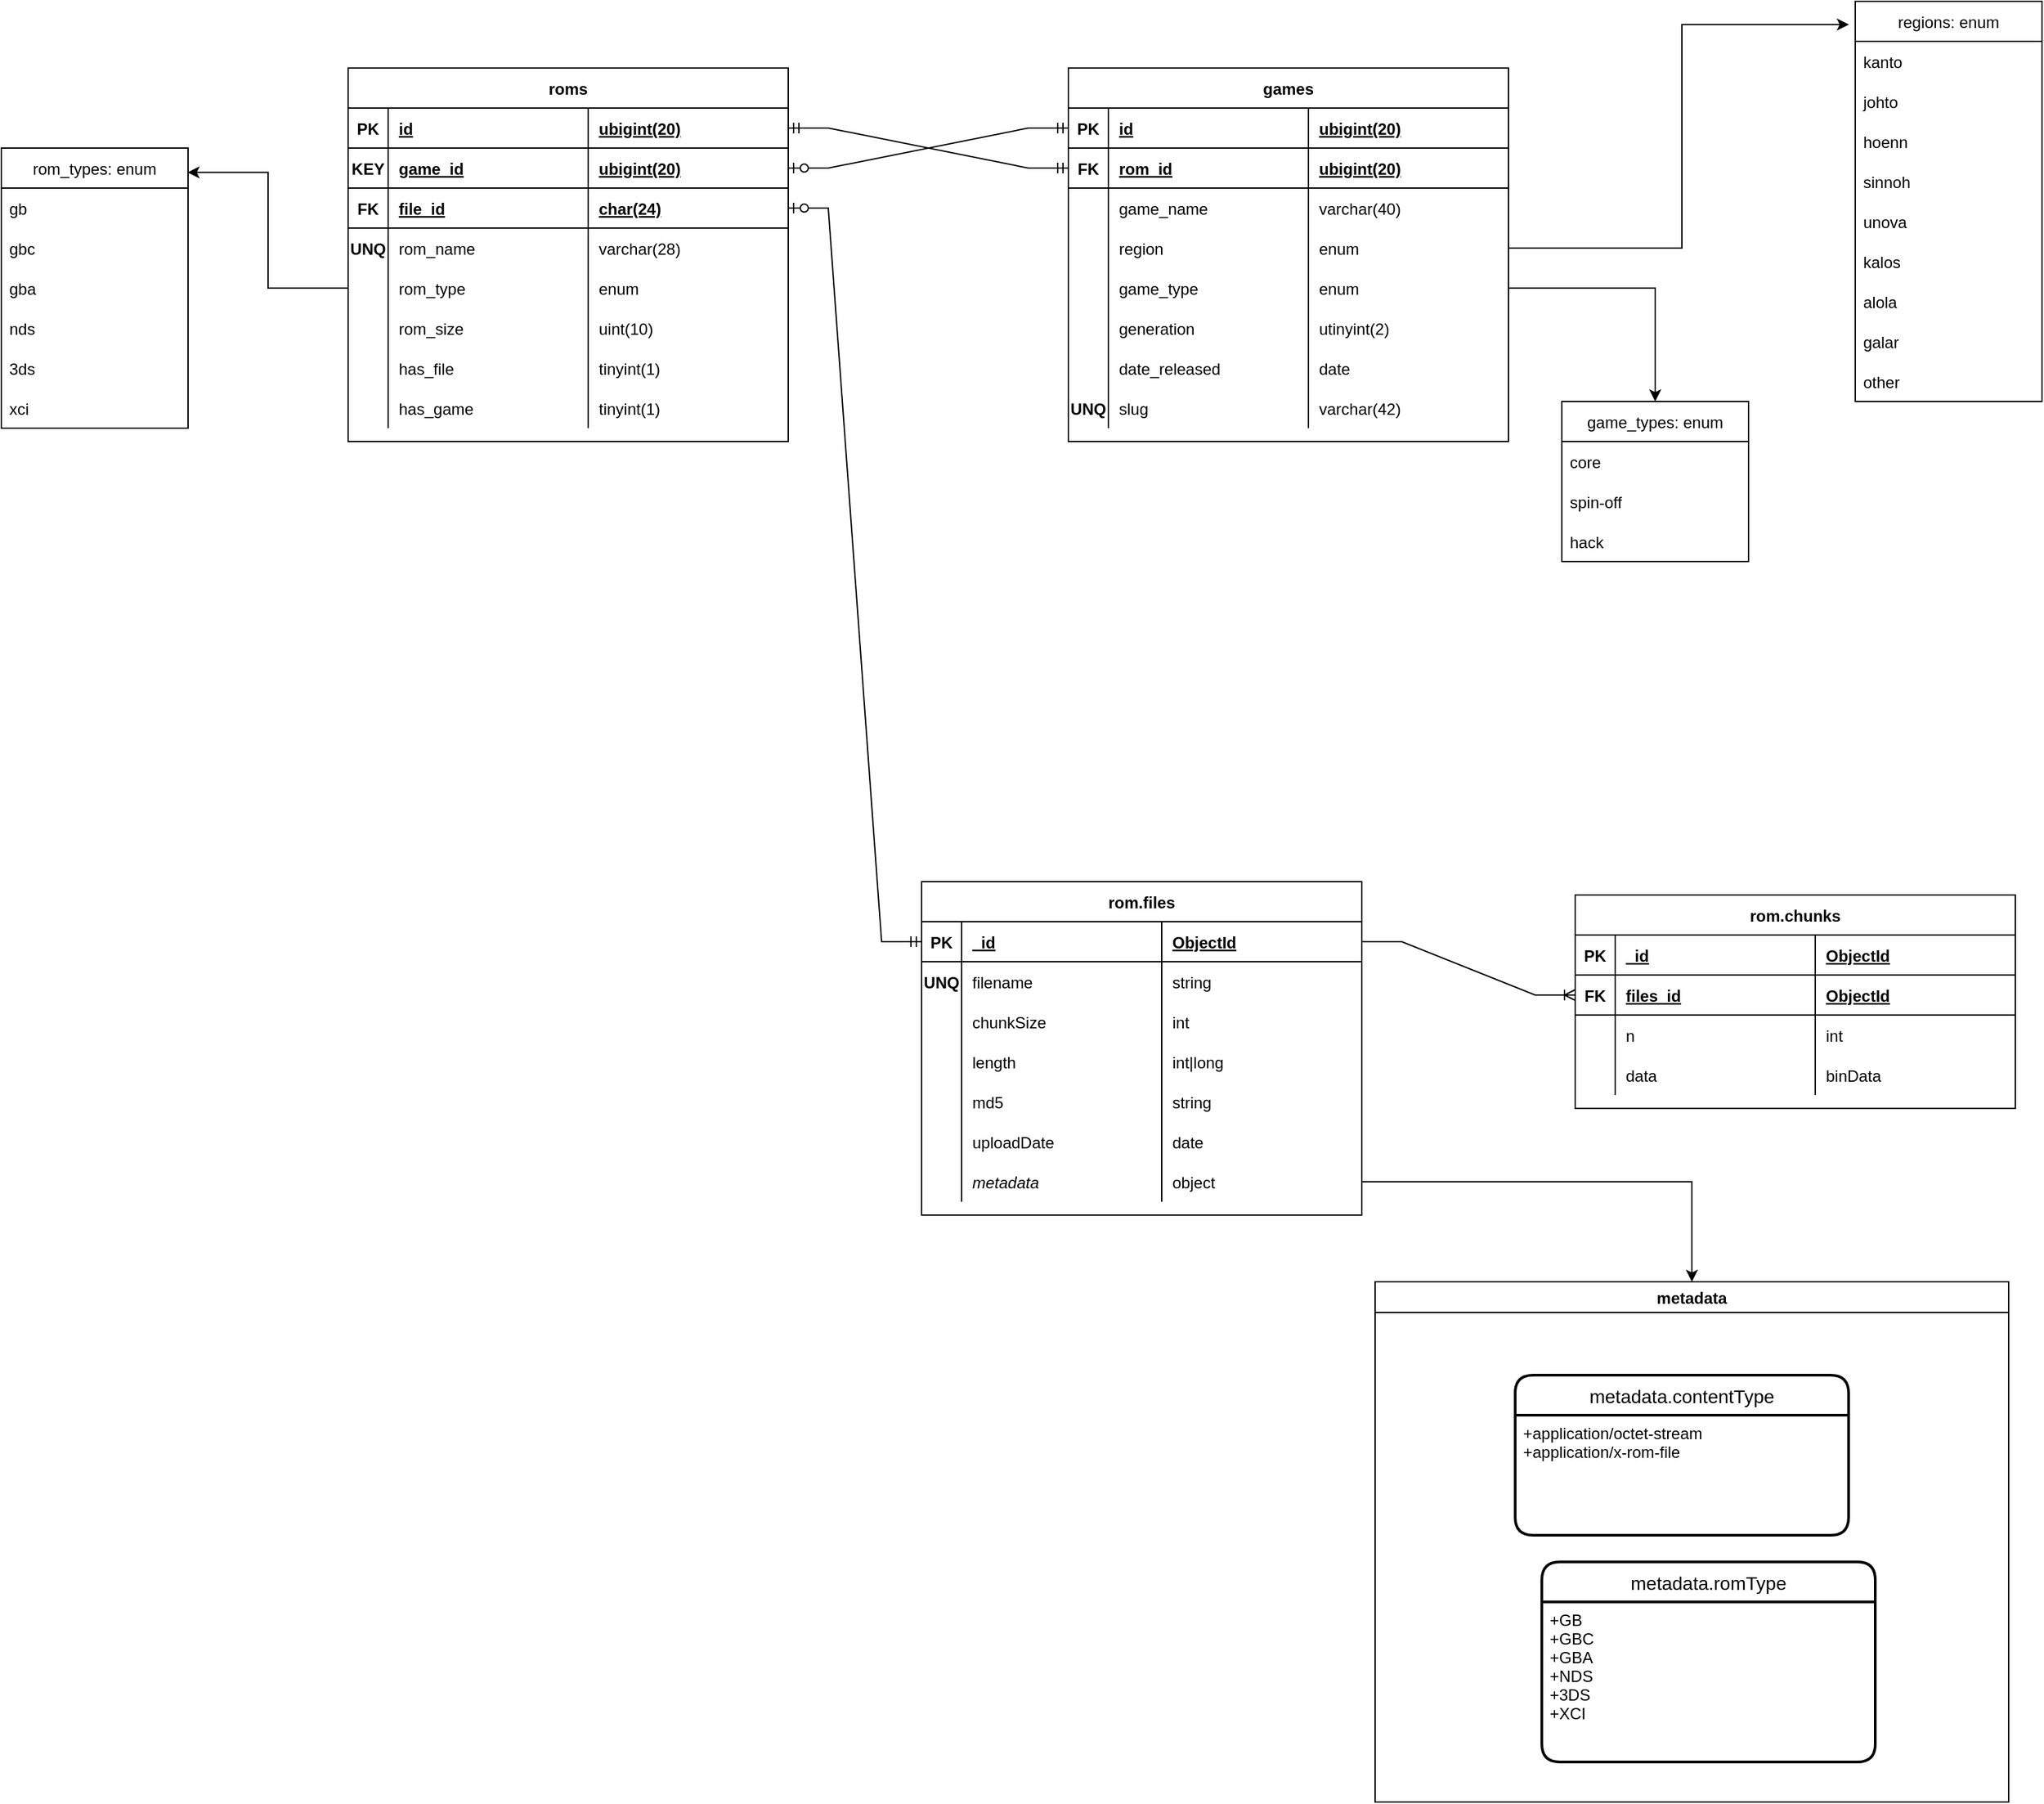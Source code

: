 <mxfile version="20.3.0" type="device"><diagram id="MYwmMJeCNPqXkkIdZng1" name="Page-1"><mxGraphModel dx="1824" dy="1093" grid="1" gridSize="10" guides="1" tooltips="1" connect="1" arrows="1" fold="1" page="1" pageScale="1" pageWidth="1600" pageHeight="1700" math="0" shadow="0"><root><mxCell id="0"/><mxCell id="1" parent="0"/><mxCell id="r_u0WaUvDD_FmHZIOmKD-1" value="roms" style="shape=table;startSize=30;container=1;collapsible=1;childLayout=tableLayout;fixedRows=1;rowLines=0;fontStyle=1;align=center;resizeLast=1;" vertex="1" parent="1"><mxGeometry x="290" y="110" width="330" height="280" as="geometry"/></mxCell><mxCell id="r_u0WaUvDD_FmHZIOmKD-2" value="" style="shape=tableRow;horizontal=0;startSize=0;swimlaneHead=0;swimlaneBody=0;fillColor=none;collapsible=0;dropTarget=0;points=[[0,0.5],[1,0.5]];portConstraint=eastwest;top=0;left=0;right=0;bottom=1;" vertex="1" parent="r_u0WaUvDD_FmHZIOmKD-1"><mxGeometry y="30" width="330" height="30" as="geometry"/></mxCell><mxCell id="r_u0WaUvDD_FmHZIOmKD-3" value="PK" style="shape=partialRectangle;connectable=0;fillColor=none;top=0;left=0;bottom=0;right=0;fontStyle=1;overflow=hidden;" vertex="1" parent="r_u0WaUvDD_FmHZIOmKD-2"><mxGeometry width="30" height="30" as="geometry"><mxRectangle width="30" height="30" as="alternateBounds"/></mxGeometry></mxCell><mxCell id="r_u0WaUvDD_FmHZIOmKD-4" value="id" style="shape=partialRectangle;connectable=0;fillColor=none;top=0;left=0;bottom=0;right=0;align=left;spacingLeft=6;fontStyle=5;overflow=hidden;" vertex="1" parent="r_u0WaUvDD_FmHZIOmKD-2"><mxGeometry x="30" width="150" height="30" as="geometry"><mxRectangle width="150" height="30" as="alternateBounds"/></mxGeometry></mxCell><mxCell id="r_u0WaUvDD_FmHZIOmKD-14" value="ubigint(20)" style="shape=partialRectangle;connectable=0;fillColor=none;top=0;left=0;bottom=0;right=0;align=left;spacingLeft=6;fontStyle=5;overflow=hidden;" vertex="1" parent="r_u0WaUvDD_FmHZIOmKD-2"><mxGeometry x="180" width="150" height="30" as="geometry"><mxRectangle width="150" height="30" as="alternateBounds"/></mxGeometry></mxCell><mxCell id="r_u0WaUvDD_FmHZIOmKD-18" style="shape=tableRow;horizontal=0;startSize=0;swimlaneHead=0;swimlaneBody=0;fillColor=none;collapsible=0;dropTarget=0;points=[[0,0.5],[1,0.5]];portConstraint=eastwest;top=0;left=0;right=0;bottom=1;" vertex="1" parent="r_u0WaUvDD_FmHZIOmKD-1"><mxGeometry y="60" width="330" height="30" as="geometry"/></mxCell><mxCell id="r_u0WaUvDD_FmHZIOmKD-19" value="KEY" style="shape=partialRectangle;connectable=0;fillColor=none;top=0;left=0;bottom=0;right=0;fontStyle=1;overflow=hidden;" vertex="1" parent="r_u0WaUvDD_FmHZIOmKD-18"><mxGeometry width="30" height="30" as="geometry"><mxRectangle width="30" height="30" as="alternateBounds"/></mxGeometry></mxCell><mxCell id="r_u0WaUvDD_FmHZIOmKD-20" value="game_id" style="shape=partialRectangle;connectable=0;fillColor=none;top=0;left=0;bottom=0;right=0;align=left;spacingLeft=6;fontStyle=5;overflow=hidden;" vertex="1" parent="r_u0WaUvDD_FmHZIOmKD-18"><mxGeometry x="30" width="150" height="30" as="geometry"><mxRectangle width="150" height="30" as="alternateBounds"/></mxGeometry></mxCell><mxCell id="r_u0WaUvDD_FmHZIOmKD-21" value="ubigint(20)" style="shape=partialRectangle;connectable=0;fillColor=none;top=0;left=0;bottom=0;right=0;align=left;spacingLeft=6;fontStyle=5;overflow=hidden;" vertex="1" parent="r_u0WaUvDD_FmHZIOmKD-18"><mxGeometry x="180" width="150" height="30" as="geometry"><mxRectangle width="150" height="30" as="alternateBounds"/></mxGeometry></mxCell><mxCell id="r_u0WaUvDD_FmHZIOmKD-22" style="shape=tableRow;horizontal=0;startSize=0;swimlaneHead=0;swimlaneBody=0;fillColor=none;collapsible=0;dropTarget=0;points=[[0,0.5],[1,0.5]];portConstraint=eastwest;top=0;left=0;right=0;bottom=1;" vertex="1" parent="r_u0WaUvDD_FmHZIOmKD-1"><mxGeometry y="90" width="330" height="30" as="geometry"/></mxCell><mxCell id="r_u0WaUvDD_FmHZIOmKD-23" value="FK" style="shape=partialRectangle;connectable=0;fillColor=none;top=0;left=0;bottom=0;right=0;fontStyle=1;overflow=hidden;" vertex="1" parent="r_u0WaUvDD_FmHZIOmKD-22"><mxGeometry width="30" height="30" as="geometry"><mxRectangle width="30" height="30" as="alternateBounds"/></mxGeometry></mxCell><mxCell id="r_u0WaUvDD_FmHZIOmKD-24" value="file_id" style="shape=partialRectangle;connectable=0;fillColor=none;top=0;left=0;bottom=0;right=0;align=left;spacingLeft=6;fontStyle=5;overflow=hidden;" vertex="1" parent="r_u0WaUvDD_FmHZIOmKD-22"><mxGeometry x="30" width="150" height="30" as="geometry"><mxRectangle width="150" height="30" as="alternateBounds"/></mxGeometry></mxCell><mxCell id="r_u0WaUvDD_FmHZIOmKD-25" value="char(24)" style="shape=partialRectangle;connectable=0;fillColor=none;top=0;left=0;bottom=0;right=0;align=left;spacingLeft=6;fontStyle=5;overflow=hidden;" vertex="1" parent="r_u0WaUvDD_FmHZIOmKD-22"><mxGeometry x="180" width="150" height="30" as="geometry"><mxRectangle width="150" height="30" as="alternateBounds"/></mxGeometry></mxCell><mxCell id="r_u0WaUvDD_FmHZIOmKD-5" value="" style="shape=tableRow;horizontal=0;startSize=0;swimlaneHead=0;swimlaneBody=0;fillColor=none;collapsible=0;dropTarget=0;points=[[0,0.5],[1,0.5]];portConstraint=eastwest;top=0;left=0;right=0;bottom=0;" vertex="1" parent="r_u0WaUvDD_FmHZIOmKD-1"><mxGeometry y="120" width="330" height="30" as="geometry"/></mxCell><mxCell id="r_u0WaUvDD_FmHZIOmKD-6" value="UNQ" style="shape=partialRectangle;connectable=0;fillColor=none;top=0;left=0;bottom=0;right=0;editable=1;overflow=hidden;fontStyle=1" vertex="1" parent="r_u0WaUvDD_FmHZIOmKD-5"><mxGeometry width="30" height="30" as="geometry"><mxRectangle width="30" height="30" as="alternateBounds"/></mxGeometry></mxCell><mxCell id="r_u0WaUvDD_FmHZIOmKD-7" value="rom_name" style="shape=partialRectangle;connectable=0;fillColor=none;top=0;left=0;bottom=0;right=0;align=left;spacingLeft=6;overflow=hidden;" vertex="1" parent="r_u0WaUvDD_FmHZIOmKD-5"><mxGeometry x="30" width="150" height="30" as="geometry"><mxRectangle width="150" height="30" as="alternateBounds"/></mxGeometry></mxCell><mxCell id="r_u0WaUvDD_FmHZIOmKD-15" value="varchar(28)" style="shape=partialRectangle;connectable=0;fillColor=none;top=0;left=0;bottom=0;right=0;align=left;spacingLeft=6;overflow=hidden;" vertex="1" parent="r_u0WaUvDD_FmHZIOmKD-5"><mxGeometry x="180" width="150" height="30" as="geometry"><mxRectangle width="150" height="30" as="alternateBounds"/></mxGeometry></mxCell><mxCell id="r_u0WaUvDD_FmHZIOmKD-8" value="" style="shape=tableRow;horizontal=0;startSize=0;swimlaneHead=0;swimlaneBody=0;fillColor=none;collapsible=0;dropTarget=0;points=[[0,0.5],[1,0.5]];portConstraint=eastwest;top=0;left=0;right=0;bottom=0;" vertex="1" parent="r_u0WaUvDD_FmHZIOmKD-1"><mxGeometry y="150" width="330" height="30" as="geometry"/></mxCell><mxCell id="r_u0WaUvDD_FmHZIOmKD-9" value="" style="shape=partialRectangle;connectable=0;fillColor=none;top=0;left=0;bottom=0;right=0;editable=1;overflow=hidden;" vertex="1" parent="r_u0WaUvDD_FmHZIOmKD-8"><mxGeometry width="30" height="30" as="geometry"><mxRectangle width="30" height="30" as="alternateBounds"/></mxGeometry></mxCell><mxCell id="r_u0WaUvDD_FmHZIOmKD-10" value="rom_type" style="shape=partialRectangle;connectable=0;fillColor=none;top=0;left=0;bottom=0;right=0;align=left;spacingLeft=6;overflow=hidden;" vertex="1" parent="r_u0WaUvDD_FmHZIOmKD-8"><mxGeometry x="30" width="150" height="30" as="geometry"><mxRectangle width="150" height="30" as="alternateBounds"/></mxGeometry></mxCell><mxCell id="r_u0WaUvDD_FmHZIOmKD-16" value="enum" style="shape=partialRectangle;connectable=0;fillColor=none;top=0;left=0;bottom=0;right=0;align=left;spacingLeft=6;overflow=hidden;" vertex="1" parent="r_u0WaUvDD_FmHZIOmKD-8"><mxGeometry x="180" width="150" height="30" as="geometry"><mxRectangle width="150" height="30" as="alternateBounds"/></mxGeometry></mxCell><mxCell id="r_u0WaUvDD_FmHZIOmKD-115" style="shape=tableRow;horizontal=0;startSize=0;swimlaneHead=0;swimlaneBody=0;fillColor=none;collapsible=0;dropTarget=0;points=[[0,0.5],[1,0.5]];portConstraint=eastwest;top=0;left=0;right=0;bottom=0;" vertex="1" parent="r_u0WaUvDD_FmHZIOmKD-1"><mxGeometry y="180" width="330" height="30" as="geometry"/></mxCell><mxCell id="r_u0WaUvDD_FmHZIOmKD-116" style="shape=partialRectangle;connectable=0;fillColor=none;top=0;left=0;bottom=0;right=0;editable=1;overflow=hidden;" vertex="1" parent="r_u0WaUvDD_FmHZIOmKD-115"><mxGeometry width="30" height="30" as="geometry"><mxRectangle width="30" height="30" as="alternateBounds"/></mxGeometry></mxCell><mxCell id="r_u0WaUvDD_FmHZIOmKD-117" value="rom_size" style="shape=partialRectangle;connectable=0;fillColor=none;top=0;left=0;bottom=0;right=0;align=left;spacingLeft=6;overflow=hidden;" vertex="1" parent="r_u0WaUvDD_FmHZIOmKD-115"><mxGeometry x="30" width="150" height="30" as="geometry"><mxRectangle width="150" height="30" as="alternateBounds"/></mxGeometry></mxCell><mxCell id="r_u0WaUvDD_FmHZIOmKD-118" value="uint(10)" style="shape=partialRectangle;connectable=0;fillColor=none;top=0;left=0;bottom=0;right=0;align=left;spacingLeft=6;overflow=hidden;" vertex="1" parent="r_u0WaUvDD_FmHZIOmKD-115"><mxGeometry x="180" width="150" height="30" as="geometry"><mxRectangle width="150" height="30" as="alternateBounds"/></mxGeometry></mxCell><mxCell id="r_u0WaUvDD_FmHZIOmKD-11" value="" style="shape=tableRow;horizontal=0;startSize=0;swimlaneHead=0;swimlaneBody=0;fillColor=none;collapsible=0;dropTarget=0;points=[[0,0.5],[1,0.5]];portConstraint=eastwest;top=0;left=0;right=0;bottom=0;" vertex="1" parent="r_u0WaUvDD_FmHZIOmKD-1"><mxGeometry y="210" width="330" height="30" as="geometry"/></mxCell><mxCell id="r_u0WaUvDD_FmHZIOmKD-12" value="" style="shape=partialRectangle;connectable=0;fillColor=none;top=0;left=0;bottom=0;right=0;editable=1;overflow=hidden;" vertex="1" parent="r_u0WaUvDD_FmHZIOmKD-11"><mxGeometry width="30" height="30" as="geometry"><mxRectangle width="30" height="30" as="alternateBounds"/></mxGeometry></mxCell><mxCell id="r_u0WaUvDD_FmHZIOmKD-13" value="has_file" style="shape=partialRectangle;connectable=0;fillColor=none;top=0;left=0;bottom=0;right=0;align=left;spacingLeft=6;overflow=hidden;" vertex="1" parent="r_u0WaUvDD_FmHZIOmKD-11"><mxGeometry x="30" width="150" height="30" as="geometry"><mxRectangle width="150" height="30" as="alternateBounds"/></mxGeometry></mxCell><mxCell id="r_u0WaUvDD_FmHZIOmKD-17" value="tinyint(1)" style="shape=partialRectangle;connectable=0;fillColor=none;top=0;left=0;bottom=0;right=0;align=left;spacingLeft=6;overflow=hidden;" vertex="1" parent="r_u0WaUvDD_FmHZIOmKD-11"><mxGeometry x="180" width="150" height="30" as="geometry"><mxRectangle width="150" height="30" as="alternateBounds"/></mxGeometry></mxCell><mxCell id="r_u0WaUvDD_FmHZIOmKD-151" style="shape=tableRow;horizontal=0;startSize=0;swimlaneHead=0;swimlaneBody=0;fillColor=none;collapsible=0;dropTarget=0;points=[[0,0.5],[1,0.5]];portConstraint=eastwest;top=0;left=0;right=0;bottom=0;" vertex="1" parent="r_u0WaUvDD_FmHZIOmKD-1"><mxGeometry y="240" width="330" height="30" as="geometry"/></mxCell><mxCell id="r_u0WaUvDD_FmHZIOmKD-152" style="shape=partialRectangle;connectable=0;fillColor=none;top=0;left=0;bottom=0;right=0;editable=1;overflow=hidden;" vertex="1" parent="r_u0WaUvDD_FmHZIOmKD-151"><mxGeometry width="30" height="30" as="geometry"><mxRectangle width="30" height="30" as="alternateBounds"/></mxGeometry></mxCell><mxCell id="r_u0WaUvDD_FmHZIOmKD-153" value="has_game" style="shape=partialRectangle;connectable=0;fillColor=none;top=0;left=0;bottom=0;right=0;align=left;spacingLeft=6;overflow=hidden;" vertex="1" parent="r_u0WaUvDD_FmHZIOmKD-151"><mxGeometry x="30" width="150" height="30" as="geometry"><mxRectangle width="150" height="30" as="alternateBounds"/></mxGeometry></mxCell><mxCell id="r_u0WaUvDD_FmHZIOmKD-154" value="tinyint(1)" style="shape=partialRectangle;connectable=0;fillColor=none;top=0;left=0;bottom=0;right=0;align=left;spacingLeft=6;overflow=hidden;" vertex="1" parent="r_u0WaUvDD_FmHZIOmKD-151"><mxGeometry x="180" width="150" height="30" as="geometry"><mxRectangle width="150" height="30" as="alternateBounds"/></mxGeometry></mxCell><mxCell id="r_u0WaUvDD_FmHZIOmKD-26" value="games" style="shape=table;startSize=30;container=1;collapsible=1;childLayout=tableLayout;fixedRows=1;rowLines=0;fontStyle=1;align=center;resizeLast=1;" vertex="1" parent="1"><mxGeometry x="830" y="110" width="330" height="280" as="geometry"/></mxCell><mxCell id="r_u0WaUvDD_FmHZIOmKD-27" value="" style="shape=tableRow;horizontal=0;startSize=0;swimlaneHead=0;swimlaneBody=0;fillColor=none;collapsible=0;dropTarget=0;points=[[0,0.5],[1,0.5]];portConstraint=eastwest;top=0;left=0;right=0;bottom=1;" vertex="1" parent="r_u0WaUvDD_FmHZIOmKD-26"><mxGeometry y="30" width="330" height="30" as="geometry"/></mxCell><mxCell id="r_u0WaUvDD_FmHZIOmKD-28" value="PK" style="shape=partialRectangle;connectable=0;fillColor=none;top=0;left=0;bottom=0;right=0;fontStyle=1;overflow=hidden;" vertex="1" parent="r_u0WaUvDD_FmHZIOmKD-27"><mxGeometry width="30" height="30" as="geometry"><mxRectangle width="30" height="30" as="alternateBounds"/></mxGeometry></mxCell><mxCell id="r_u0WaUvDD_FmHZIOmKD-29" value="id" style="shape=partialRectangle;connectable=0;fillColor=none;top=0;left=0;bottom=0;right=0;align=left;spacingLeft=6;fontStyle=5;overflow=hidden;" vertex="1" parent="r_u0WaUvDD_FmHZIOmKD-27"><mxGeometry x="30" width="150" height="30" as="geometry"><mxRectangle width="150" height="30" as="alternateBounds"/></mxGeometry></mxCell><mxCell id="r_u0WaUvDD_FmHZIOmKD-39" value="ubigint(20)" style="shape=partialRectangle;connectable=0;fillColor=none;top=0;left=0;bottom=0;right=0;align=left;spacingLeft=6;fontStyle=5;overflow=hidden;" vertex="1" parent="r_u0WaUvDD_FmHZIOmKD-27"><mxGeometry x="180" width="150" height="30" as="geometry"><mxRectangle width="150" height="30" as="alternateBounds"/></mxGeometry></mxCell><mxCell id="r_u0WaUvDD_FmHZIOmKD-43" style="shape=tableRow;horizontal=0;startSize=0;swimlaneHead=0;swimlaneBody=0;fillColor=none;collapsible=0;dropTarget=0;points=[[0,0.5],[1,0.5]];portConstraint=eastwest;top=0;left=0;right=0;bottom=1;" vertex="1" parent="r_u0WaUvDD_FmHZIOmKD-26"><mxGeometry y="60" width="330" height="30" as="geometry"/></mxCell><mxCell id="r_u0WaUvDD_FmHZIOmKD-44" value="FK" style="shape=partialRectangle;connectable=0;fillColor=none;top=0;left=0;bottom=0;right=0;fontStyle=1;overflow=hidden;" vertex="1" parent="r_u0WaUvDD_FmHZIOmKD-43"><mxGeometry width="30" height="30" as="geometry"><mxRectangle width="30" height="30" as="alternateBounds"/></mxGeometry></mxCell><mxCell id="r_u0WaUvDD_FmHZIOmKD-45" value="rom_id" style="shape=partialRectangle;connectable=0;fillColor=none;top=0;left=0;bottom=0;right=0;align=left;spacingLeft=6;fontStyle=5;overflow=hidden;" vertex="1" parent="r_u0WaUvDD_FmHZIOmKD-43"><mxGeometry x="30" width="150" height="30" as="geometry"><mxRectangle width="150" height="30" as="alternateBounds"/></mxGeometry></mxCell><mxCell id="r_u0WaUvDD_FmHZIOmKD-46" value="ubigint(20)" style="shape=partialRectangle;connectable=0;fillColor=none;top=0;left=0;bottom=0;right=0;align=left;spacingLeft=6;fontStyle=5;overflow=hidden;" vertex="1" parent="r_u0WaUvDD_FmHZIOmKD-43"><mxGeometry x="180" width="150" height="30" as="geometry"><mxRectangle width="150" height="30" as="alternateBounds"/></mxGeometry></mxCell><mxCell id="r_u0WaUvDD_FmHZIOmKD-30" value="" style="shape=tableRow;horizontal=0;startSize=0;swimlaneHead=0;swimlaneBody=0;fillColor=none;collapsible=0;dropTarget=0;points=[[0,0.5],[1,0.5]];portConstraint=eastwest;top=0;left=0;right=0;bottom=0;" vertex="1" parent="r_u0WaUvDD_FmHZIOmKD-26"><mxGeometry y="90" width="330" height="30" as="geometry"/></mxCell><mxCell id="r_u0WaUvDD_FmHZIOmKD-31" value="" style="shape=partialRectangle;connectable=0;fillColor=none;top=0;left=0;bottom=0;right=0;editable=1;overflow=hidden;" vertex="1" parent="r_u0WaUvDD_FmHZIOmKD-30"><mxGeometry width="30" height="30" as="geometry"><mxRectangle width="30" height="30" as="alternateBounds"/></mxGeometry></mxCell><mxCell id="r_u0WaUvDD_FmHZIOmKD-32" value="game_name" style="shape=partialRectangle;connectable=0;fillColor=none;top=0;left=0;bottom=0;right=0;align=left;spacingLeft=6;overflow=hidden;" vertex="1" parent="r_u0WaUvDD_FmHZIOmKD-30"><mxGeometry x="30" width="150" height="30" as="geometry"><mxRectangle width="150" height="30" as="alternateBounds"/></mxGeometry></mxCell><mxCell id="r_u0WaUvDD_FmHZIOmKD-40" value="varchar(40)" style="shape=partialRectangle;connectable=0;fillColor=none;top=0;left=0;bottom=0;right=0;align=left;spacingLeft=6;overflow=hidden;" vertex="1" parent="r_u0WaUvDD_FmHZIOmKD-30"><mxGeometry x="180" width="150" height="30" as="geometry"><mxRectangle width="150" height="30" as="alternateBounds"/></mxGeometry></mxCell><mxCell id="r_u0WaUvDD_FmHZIOmKD-33" value="" style="shape=tableRow;horizontal=0;startSize=0;swimlaneHead=0;swimlaneBody=0;fillColor=none;collapsible=0;dropTarget=0;points=[[0,0.5],[1,0.5]];portConstraint=eastwest;top=0;left=0;right=0;bottom=0;" vertex="1" parent="r_u0WaUvDD_FmHZIOmKD-26"><mxGeometry y="120" width="330" height="30" as="geometry"/></mxCell><mxCell id="r_u0WaUvDD_FmHZIOmKD-34" value="" style="shape=partialRectangle;connectable=0;fillColor=none;top=0;left=0;bottom=0;right=0;editable=1;overflow=hidden;" vertex="1" parent="r_u0WaUvDD_FmHZIOmKD-33"><mxGeometry width="30" height="30" as="geometry"><mxRectangle width="30" height="30" as="alternateBounds"/></mxGeometry></mxCell><mxCell id="r_u0WaUvDD_FmHZIOmKD-35" value="region" style="shape=partialRectangle;connectable=0;fillColor=none;top=0;left=0;bottom=0;right=0;align=left;spacingLeft=6;overflow=hidden;" vertex="1" parent="r_u0WaUvDD_FmHZIOmKD-33"><mxGeometry x="30" width="150" height="30" as="geometry"><mxRectangle width="150" height="30" as="alternateBounds"/></mxGeometry></mxCell><mxCell id="r_u0WaUvDD_FmHZIOmKD-41" value="enum" style="shape=partialRectangle;connectable=0;fillColor=none;top=0;left=0;bottom=0;right=0;align=left;spacingLeft=6;overflow=hidden;" vertex="1" parent="r_u0WaUvDD_FmHZIOmKD-33"><mxGeometry x="180" width="150" height="30" as="geometry"><mxRectangle width="150" height="30" as="alternateBounds"/></mxGeometry></mxCell><mxCell id="r_u0WaUvDD_FmHZIOmKD-36" value="" style="shape=tableRow;horizontal=0;startSize=0;swimlaneHead=0;swimlaneBody=0;fillColor=none;collapsible=0;dropTarget=0;points=[[0,0.5],[1,0.5]];portConstraint=eastwest;top=0;left=0;right=0;bottom=0;" vertex="1" parent="r_u0WaUvDD_FmHZIOmKD-26"><mxGeometry y="150" width="330" height="30" as="geometry"/></mxCell><mxCell id="r_u0WaUvDD_FmHZIOmKD-37" value="" style="shape=partialRectangle;connectable=0;fillColor=none;top=0;left=0;bottom=0;right=0;editable=1;overflow=hidden;" vertex="1" parent="r_u0WaUvDD_FmHZIOmKD-36"><mxGeometry width="30" height="30" as="geometry"><mxRectangle width="30" height="30" as="alternateBounds"/></mxGeometry></mxCell><mxCell id="r_u0WaUvDD_FmHZIOmKD-38" value="game_type" style="shape=partialRectangle;connectable=0;fillColor=none;top=0;left=0;bottom=0;right=0;align=left;spacingLeft=6;overflow=hidden;" vertex="1" parent="r_u0WaUvDD_FmHZIOmKD-36"><mxGeometry x="30" width="150" height="30" as="geometry"><mxRectangle width="150" height="30" as="alternateBounds"/></mxGeometry></mxCell><mxCell id="r_u0WaUvDD_FmHZIOmKD-42" value="enum" style="shape=partialRectangle;connectable=0;fillColor=none;top=0;left=0;bottom=0;right=0;align=left;spacingLeft=6;overflow=hidden;" vertex="1" parent="r_u0WaUvDD_FmHZIOmKD-36"><mxGeometry x="180" width="150" height="30" as="geometry"><mxRectangle width="150" height="30" as="alternateBounds"/></mxGeometry></mxCell><mxCell id="r_u0WaUvDD_FmHZIOmKD-160" style="shape=tableRow;horizontal=0;startSize=0;swimlaneHead=0;swimlaneBody=0;fillColor=none;collapsible=0;dropTarget=0;points=[[0,0.5],[1,0.5]];portConstraint=eastwest;top=0;left=0;right=0;bottom=0;" vertex="1" parent="r_u0WaUvDD_FmHZIOmKD-26"><mxGeometry y="180" width="330" height="30" as="geometry"/></mxCell><mxCell id="r_u0WaUvDD_FmHZIOmKD-161" style="shape=partialRectangle;connectable=0;fillColor=none;top=0;left=0;bottom=0;right=0;editable=1;overflow=hidden;" vertex="1" parent="r_u0WaUvDD_FmHZIOmKD-160"><mxGeometry width="30" height="30" as="geometry"><mxRectangle width="30" height="30" as="alternateBounds"/></mxGeometry></mxCell><mxCell id="r_u0WaUvDD_FmHZIOmKD-162" value="generation" style="shape=partialRectangle;connectable=0;fillColor=none;top=0;left=0;bottom=0;right=0;align=left;spacingLeft=6;overflow=hidden;" vertex="1" parent="r_u0WaUvDD_FmHZIOmKD-160"><mxGeometry x="30" width="150" height="30" as="geometry"><mxRectangle width="150" height="30" as="alternateBounds"/></mxGeometry></mxCell><mxCell id="r_u0WaUvDD_FmHZIOmKD-163" value="utinyint(2)" style="shape=partialRectangle;connectable=0;fillColor=none;top=0;left=0;bottom=0;right=0;align=left;spacingLeft=6;overflow=hidden;" vertex="1" parent="r_u0WaUvDD_FmHZIOmKD-160"><mxGeometry x="180" width="150" height="30" as="geometry"><mxRectangle width="150" height="30" as="alternateBounds"/></mxGeometry></mxCell><mxCell id="r_u0WaUvDD_FmHZIOmKD-156" style="shape=tableRow;horizontal=0;startSize=0;swimlaneHead=0;swimlaneBody=0;fillColor=none;collapsible=0;dropTarget=0;points=[[0,0.5],[1,0.5]];portConstraint=eastwest;top=0;left=0;right=0;bottom=0;" vertex="1" parent="r_u0WaUvDD_FmHZIOmKD-26"><mxGeometry y="210" width="330" height="30" as="geometry"/></mxCell><mxCell id="r_u0WaUvDD_FmHZIOmKD-157" style="shape=partialRectangle;connectable=0;fillColor=none;top=0;left=0;bottom=0;right=0;editable=1;overflow=hidden;" vertex="1" parent="r_u0WaUvDD_FmHZIOmKD-156"><mxGeometry width="30" height="30" as="geometry"><mxRectangle width="30" height="30" as="alternateBounds"/></mxGeometry></mxCell><mxCell id="r_u0WaUvDD_FmHZIOmKD-158" value="date_released" style="shape=partialRectangle;connectable=0;fillColor=none;top=0;left=0;bottom=0;right=0;align=left;spacingLeft=6;overflow=hidden;" vertex="1" parent="r_u0WaUvDD_FmHZIOmKD-156"><mxGeometry x="30" width="150" height="30" as="geometry"><mxRectangle width="150" height="30" as="alternateBounds"/></mxGeometry></mxCell><mxCell id="r_u0WaUvDD_FmHZIOmKD-159" value="date" style="shape=partialRectangle;connectable=0;fillColor=none;top=0;left=0;bottom=0;right=0;align=left;spacingLeft=6;overflow=hidden;" vertex="1" parent="r_u0WaUvDD_FmHZIOmKD-156"><mxGeometry x="180" width="150" height="30" as="geometry"><mxRectangle width="150" height="30" as="alternateBounds"/></mxGeometry></mxCell><mxCell id="r_u0WaUvDD_FmHZIOmKD-164" style="shape=tableRow;horizontal=0;startSize=0;swimlaneHead=0;swimlaneBody=0;fillColor=none;collapsible=0;dropTarget=0;points=[[0,0.5],[1,0.5]];portConstraint=eastwest;top=0;left=0;right=0;bottom=0;" vertex="1" parent="r_u0WaUvDD_FmHZIOmKD-26"><mxGeometry y="240" width="330" height="30" as="geometry"/></mxCell><mxCell id="r_u0WaUvDD_FmHZIOmKD-165" value="UNQ" style="shape=partialRectangle;connectable=0;fillColor=none;top=0;left=0;bottom=0;right=0;editable=1;overflow=hidden;fontStyle=1" vertex="1" parent="r_u0WaUvDD_FmHZIOmKD-164"><mxGeometry width="30" height="30" as="geometry"><mxRectangle width="30" height="30" as="alternateBounds"/></mxGeometry></mxCell><mxCell id="r_u0WaUvDD_FmHZIOmKD-166" value="slug" style="shape=partialRectangle;connectable=0;fillColor=none;top=0;left=0;bottom=0;right=0;align=left;spacingLeft=6;overflow=hidden;" vertex="1" parent="r_u0WaUvDD_FmHZIOmKD-164"><mxGeometry x="30" width="150" height="30" as="geometry"><mxRectangle width="150" height="30" as="alternateBounds"/></mxGeometry></mxCell><mxCell id="r_u0WaUvDD_FmHZIOmKD-167" value="varchar(42)" style="shape=partialRectangle;connectable=0;fillColor=none;top=0;left=0;bottom=0;right=0;align=left;spacingLeft=6;overflow=hidden;" vertex="1" parent="r_u0WaUvDD_FmHZIOmKD-164"><mxGeometry x="180" width="150" height="30" as="geometry"><mxRectangle width="150" height="30" as="alternateBounds"/></mxGeometry></mxCell><mxCell id="r_u0WaUvDD_FmHZIOmKD-47" value="" style="edgeStyle=entityRelationEdgeStyle;fontSize=12;html=1;endArrow=ERmandOne;startArrow=ERmandOne;rounded=0;entryX=0;entryY=0.5;entryDx=0;entryDy=0;exitX=1;exitY=0.5;exitDx=0;exitDy=0;" edge="1" parent="1" source="r_u0WaUvDD_FmHZIOmKD-2" target="r_u0WaUvDD_FmHZIOmKD-43"><mxGeometry width="100" height="100" relative="1" as="geometry"><mxPoint x="550" y="280" as="sourcePoint"/><mxPoint x="650" y="180" as="targetPoint"/></mxGeometry></mxCell><mxCell id="r_u0WaUvDD_FmHZIOmKD-48" value="" style="edgeStyle=entityRelationEdgeStyle;fontSize=12;html=1;endArrow=ERzeroToOne;startArrow=ERmandOne;rounded=0;entryX=1;entryY=0.5;entryDx=0;entryDy=0;exitX=0;exitY=0.5;exitDx=0;exitDy=0;" edge="1" parent="1" source="r_u0WaUvDD_FmHZIOmKD-27" target="r_u0WaUvDD_FmHZIOmKD-18"><mxGeometry width="100" height="100" relative="1" as="geometry"><mxPoint x="560" y="320" as="sourcePoint"/><mxPoint x="660" y="220" as="targetPoint"/></mxGeometry></mxCell><mxCell id="r_u0WaUvDD_FmHZIOmKD-49" value="rom.files" style="shape=table;startSize=30;container=1;collapsible=1;childLayout=tableLayout;fixedRows=1;rowLines=0;fontStyle=1;align=center;resizeLast=1;" vertex="1" parent="1"><mxGeometry x="720" y="720" width="330" height="250" as="geometry"/></mxCell><mxCell id="r_u0WaUvDD_FmHZIOmKD-50" value="" style="shape=tableRow;horizontal=0;startSize=0;swimlaneHead=0;swimlaneBody=0;fillColor=none;collapsible=0;dropTarget=0;points=[[0,0.5],[1,0.5]];portConstraint=eastwest;top=0;left=0;right=0;bottom=1;" vertex="1" parent="r_u0WaUvDD_FmHZIOmKD-49"><mxGeometry y="30" width="330" height="30" as="geometry"/></mxCell><mxCell id="r_u0WaUvDD_FmHZIOmKD-51" value="PK" style="shape=partialRectangle;connectable=0;fillColor=none;top=0;left=0;bottom=0;right=0;fontStyle=1;overflow=hidden;" vertex="1" parent="r_u0WaUvDD_FmHZIOmKD-50"><mxGeometry width="30" height="30" as="geometry"><mxRectangle width="30" height="30" as="alternateBounds"/></mxGeometry></mxCell><mxCell id="r_u0WaUvDD_FmHZIOmKD-52" value="_id" style="shape=partialRectangle;connectable=0;fillColor=none;top=0;left=0;bottom=0;right=0;align=left;spacingLeft=6;fontStyle=5;overflow=hidden;" vertex="1" parent="r_u0WaUvDD_FmHZIOmKD-50"><mxGeometry x="30" width="150" height="30" as="geometry"><mxRectangle width="150" height="30" as="alternateBounds"/></mxGeometry></mxCell><mxCell id="r_u0WaUvDD_FmHZIOmKD-62" value="ObjectId" style="shape=partialRectangle;connectable=0;fillColor=none;top=0;left=0;bottom=0;right=0;align=left;spacingLeft=6;fontStyle=5;overflow=hidden;" vertex="1" parent="r_u0WaUvDD_FmHZIOmKD-50"><mxGeometry x="180" width="150" height="30" as="geometry"><mxRectangle width="150" height="30" as="alternateBounds"/></mxGeometry></mxCell><mxCell id="r_u0WaUvDD_FmHZIOmKD-53" value="" style="shape=tableRow;horizontal=0;startSize=0;swimlaneHead=0;swimlaneBody=0;fillColor=none;collapsible=0;dropTarget=0;points=[[0,0.5],[1,0.5]];portConstraint=eastwest;top=0;left=0;right=0;bottom=0;" vertex="1" parent="r_u0WaUvDD_FmHZIOmKD-49"><mxGeometry y="60" width="330" height="30" as="geometry"/></mxCell><mxCell id="r_u0WaUvDD_FmHZIOmKD-54" value="UNQ" style="shape=partialRectangle;connectable=0;fillColor=none;top=0;left=0;bottom=0;right=0;editable=1;overflow=hidden;fontStyle=1" vertex="1" parent="r_u0WaUvDD_FmHZIOmKD-53"><mxGeometry width="30" height="30" as="geometry"><mxRectangle width="30" height="30" as="alternateBounds"/></mxGeometry></mxCell><mxCell id="r_u0WaUvDD_FmHZIOmKD-55" value="filename" style="shape=partialRectangle;connectable=0;fillColor=none;top=0;left=0;bottom=0;right=0;align=left;spacingLeft=6;overflow=hidden;" vertex="1" parent="r_u0WaUvDD_FmHZIOmKD-53"><mxGeometry x="30" width="150" height="30" as="geometry"><mxRectangle width="150" height="30" as="alternateBounds"/></mxGeometry></mxCell><mxCell id="r_u0WaUvDD_FmHZIOmKD-63" value="string" style="shape=partialRectangle;connectable=0;fillColor=none;top=0;left=0;bottom=0;right=0;align=left;spacingLeft=6;overflow=hidden;" vertex="1" parent="r_u0WaUvDD_FmHZIOmKD-53"><mxGeometry x="180" width="150" height="30" as="geometry"><mxRectangle width="150" height="30" as="alternateBounds"/></mxGeometry></mxCell><mxCell id="r_u0WaUvDD_FmHZIOmKD-56" value="" style="shape=tableRow;horizontal=0;startSize=0;swimlaneHead=0;swimlaneBody=0;fillColor=none;collapsible=0;dropTarget=0;points=[[0,0.5],[1,0.5]];portConstraint=eastwest;top=0;left=0;right=0;bottom=0;" vertex="1" parent="r_u0WaUvDD_FmHZIOmKD-49"><mxGeometry y="90" width="330" height="30" as="geometry"/></mxCell><mxCell id="r_u0WaUvDD_FmHZIOmKD-57" value="" style="shape=partialRectangle;connectable=0;fillColor=none;top=0;left=0;bottom=0;right=0;editable=1;overflow=hidden;" vertex="1" parent="r_u0WaUvDD_FmHZIOmKD-56"><mxGeometry width="30" height="30" as="geometry"><mxRectangle width="30" height="30" as="alternateBounds"/></mxGeometry></mxCell><mxCell id="r_u0WaUvDD_FmHZIOmKD-58" value="chunkSize" style="shape=partialRectangle;connectable=0;fillColor=none;top=0;left=0;bottom=0;right=0;align=left;spacingLeft=6;overflow=hidden;" vertex="1" parent="r_u0WaUvDD_FmHZIOmKD-56"><mxGeometry x="30" width="150" height="30" as="geometry"><mxRectangle width="150" height="30" as="alternateBounds"/></mxGeometry></mxCell><mxCell id="r_u0WaUvDD_FmHZIOmKD-64" value="int" style="shape=partialRectangle;connectable=0;fillColor=none;top=0;left=0;bottom=0;right=0;align=left;spacingLeft=6;overflow=hidden;" vertex="1" parent="r_u0WaUvDD_FmHZIOmKD-56"><mxGeometry x="180" width="150" height="30" as="geometry"><mxRectangle width="150" height="30" as="alternateBounds"/></mxGeometry></mxCell><mxCell id="r_u0WaUvDD_FmHZIOmKD-172" style="shape=tableRow;horizontal=0;startSize=0;swimlaneHead=0;swimlaneBody=0;fillColor=none;collapsible=0;dropTarget=0;points=[[0,0.5],[1,0.5]];portConstraint=eastwest;top=0;left=0;right=0;bottom=0;" vertex="1" parent="r_u0WaUvDD_FmHZIOmKD-49"><mxGeometry y="120" width="330" height="30" as="geometry"/></mxCell><mxCell id="r_u0WaUvDD_FmHZIOmKD-173" style="shape=partialRectangle;connectable=0;fillColor=none;top=0;left=0;bottom=0;right=0;editable=1;overflow=hidden;" vertex="1" parent="r_u0WaUvDD_FmHZIOmKD-172"><mxGeometry width="30" height="30" as="geometry"><mxRectangle width="30" height="30" as="alternateBounds"/></mxGeometry></mxCell><mxCell id="r_u0WaUvDD_FmHZIOmKD-174" value="length" style="shape=partialRectangle;connectable=0;fillColor=none;top=0;left=0;bottom=0;right=0;align=left;spacingLeft=6;overflow=hidden;" vertex="1" parent="r_u0WaUvDD_FmHZIOmKD-172"><mxGeometry x="30" width="150" height="30" as="geometry"><mxRectangle width="150" height="30" as="alternateBounds"/></mxGeometry></mxCell><mxCell id="r_u0WaUvDD_FmHZIOmKD-175" value="int|long" style="shape=partialRectangle;connectable=0;fillColor=none;top=0;left=0;bottom=0;right=0;align=left;spacingLeft=6;overflow=hidden;" vertex="1" parent="r_u0WaUvDD_FmHZIOmKD-172"><mxGeometry x="180" width="150" height="30" as="geometry"><mxRectangle width="150" height="30" as="alternateBounds"/></mxGeometry></mxCell><mxCell id="r_u0WaUvDD_FmHZIOmKD-168" style="shape=tableRow;horizontal=0;startSize=0;swimlaneHead=0;swimlaneBody=0;fillColor=none;collapsible=0;dropTarget=0;points=[[0,0.5],[1,0.5]];portConstraint=eastwest;top=0;left=0;right=0;bottom=0;" vertex="1" parent="r_u0WaUvDD_FmHZIOmKD-49"><mxGeometry y="150" width="330" height="30" as="geometry"/></mxCell><mxCell id="r_u0WaUvDD_FmHZIOmKD-169" style="shape=partialRectangle;connectable=0;fillColor=none;top=0;left=0;bottom=0;right=0;editable=1;overflow=hidden;" vertex="1" parent="r_u0WaUvDD_FmHZIOmKD-168"><mxGeometry width="30" height="30" as="geometry"><mxRectangle width="30" height="30" as="alternateBounds"/></mxGeometry></mxCell><mxCell id="r_u0WaUvDD_FmHZIOmKD-170" value="md5" style="shape=partialRectangle;connectable=0;fillColor=none;top=0;left=0;bottom=0;right=0;align=left;spacingLeft=6;overflow=hidden;" vertex="1" parent="r_u0WaUvDD_FmHZIOmKD-168"><mxGeometry x="30" width="150" height="30" as="geometry"><mxRectangle width="150" height="30" as="alternateBounds"/></mxGeometry></mxCell><mxCell id="r_u0WaUvDD_FmHZIOmKD-171" value="string" style="shape=partialRectangle;connectable=0;fillColor=none;top=0;left=0;bottom=0;right=0;align=left;spacingLeft=6;overflow=hidden;" vertex="1" parent="r_u0WaUvDD_FmHZIOmKD-168"><mxGeometry x="180" width="150" height="30" as="geometry"><mxRectangle width="150" height="30" as="alternateBounds"/></mxGeometry></mxCell><mxCell id="r_u0WaUvDD_FmHZIOmKD-179" style="shape=tableRow;horizontal=0;startSize=0;swimlaneHead=0;swimlaneBody=0;fillColor=none;collapsible=0;dropTarget=0;points=[[0,0.5],[1,0.5]];portConstraint=eastwest;top=0;left=0;right=0;bottom=0;" vertex="1" parent="r_u0WaUvDD_FmHZIOmKD-49"><mxGeometry y="180" width="330" height="30" as="geometry"/></mxCell><mxCell id="r_u0WaUvDD_FmHZIOmKD-180" style="shape=partialRectangle;connectable=0;fillColor=none;top=0;left=0;bottom=0;right=0;editable=1;overflow=hidden;" vertex="1" parent="r_u0WaUvDD_FmHZIOmKD-179"><mxGeometry width="30" height="30" as="geometry"><mxRectangle width="30" height="30" as="alternateBounds"/></mxGeometry></mxCell><mxCell id="r_u0WaUvDD_FmHZIOmKD-181" value="uploadDate" style="shape=partialRectangle;connectable=0;fillColor=none;top=0;left=0;bottom=0;right=0;align=left;spacingLeft=6;overflow=hidden;" vertex="1" parent="r_u0WaUvDD_FmHZIOmKD-179"><mxGeometry x="30" width="150" height="30" as="geometry"><mxRectangle width="150" height="30" as="alternateBounds"/></mxGeometry></mxCell><mxCell id="r_u0WaUvDD_FmHZIOmKD-182" value="date" style="shape=partialRectangle;connectable=0;fillColor=none;top=0;left=0;bottom=0;right=0;align=left;spacingLeft=6;overflow=hidden;" vertex="1" parent="r_u0WaUvDD_FmHZIOmKD-179"><mxGeometry x="180" width="150" height="30" as="geometry"><mxRectangle width="150" height="30" as="alternateBounds"/></mxGeometry></mxCell><mxCell id="r_u0WaUvDD_FmHZIOmKD-59" value="" style="shape=tableRow;horizontal=0;startSize=0;swimlaneHead=0;swimlaneBody=0;fillColor=none;collapsible=0;dropTarget=0;points=[[0,0.5],[1,0.5]];portConstraint=eastwest;top=0;left=0;right=0;bottom=0;" vertex="1" parent="r_u0WaUvDD_FmHZIOmKD-49"><mxGeometry y="210" width="330" height="30" as="geometry"/></mxCell><mxCell id="r_u0WaUvDD_FmHZIOmKD-60" value="" style="shape=partialRectangle;connectable=0;fillColor=none;top=0;left=0;bottom=0;right=0;editable=1;overflow=hidden;" vertex="1" parent="r_u0WaUvDD_FmHZIOmKD-59"><mxGeometry width="30" height="30" as="geometry"><mxRectangle width="30" height="30" as="alternateBounds"/></mxGeometry></mxCell><mxCell id="r_u0WaUvDD_FmHZIOmKD-61" value="metadata" style="shape=partialRectangle;connectable=0;fillColor=none;top=0;left=0;bottom=0;right=0;align=left;spacingLeft=6;overflow=hidden;fontStyle=2" vertex="1" parent="r_u0WaUvDD_FmHZIOmKD-59"><mxGeometry x="30" width="150" height="30" as="geometry"><mxRectangle width="150" height="30" as="alternateBounds"/></mxGeometry></mxCell><mxCell id="r_u0WaUvDD_FmHZIOmKD-65" value="object" style="shape=partialRectangle;connectable=0;fillColor=none;top=0;left=0;bottom=0;right=0;align=left;spacingLeft=6;overflow=hidden;" vertex="1" parent="r_u0WaUvDD_FmHZIOmKD-59"><mxGeometry x="180" width="150" height="30" as="geometry"><mxRectangle width="150" height="30" as="alternateBounds"/></mxGeometry></mxCell><mxCell id="r_u0WaUvDD_FmHZIOmKD-66" value="" style="edgeStyle=entityRelationEdgeStyle;fontSize=12;html=1;endArrow=ERzeroToOne;startArrow=ERmandOne;rounded=0;entryX=1;entryY=0.5;entryDx=0;entryDy=0;exitX=0;exitY=0.5;exitDx=0;exitDy=0;" edge="1" parent="1" source="r_u0WaUvDD_FmHZIOmKD-50" target="r_u0WaUvDD_FmHZIOmKD-22"><mxGeometry width="100" height="100" relative="1" as="geometry"><mxPoint x="690" y="410" as="sourcePoint"/><mxPoint x="640" y="290" as="targetPoint"/></mxGeometry></mxCell><mxCell id="r_u0WaUvDD_FmHZIOmKD-67" value="rom.chunks" style="shape=table;startSize=30;container=1;collapsible=1;childLayout=tableLayout;fixedRows=1;rowLines=0;fontStyle=1;align=center;resizeLast=1;" vertex="1" parent="1"><mxGeometry x="1210" y="730" width="330" height="160" as="geometry"/></mxCell><mxCell id="r_u0WaUvDD_FmHZIOmKD-68" value="" style="shape=tableRow;horizontal=0;startSize=0;swimlaneHead=0;swimlaneBody=0;fillColor=none;collapsible=0;dropTarget=0;points=[[0,0.5],[1,0.5]];portConstraint=eastwest;top=0;left=0;right=0;bottom=1;" vertex="1" parent="r_u0WaUvDD_FmHZIOmKD-67"><mxGeometry y="30" width="330" height="30" as="geometry"/></mxCell><mxCell id="r_u0WaUvDD_FmHZIOmKD-69" value="PK" style="shape=partialRectangle;connectable=0;fillColor=none;top=0;left=0;bottom=0;right=0;fontStyle=1;overflow=hidden;" vertex="1" parent="r_u0WaUvDD_FmHZIOmKD-68"><mxGeometry width="30" height="30" as="geometry"><mxRectangle width="30" height="30" as="alternateBounds"/></mxGeometry></mxCell><mxCell id="r_u0WaUvDD_FmHZIOmKD-70" value="_id" style="shape=partialRectangle;connectable=0;fillColor=none;top=0;left=0;bottom=0;right=0;align=left;spacingLeft=6;fontStyle=5;overflow=hidden;" vertex="1" parent="r_u0WaUvDD_FmHZIOmKD-68"><mxGeometry x="30" width="150" height="30" as="geometry"><mxRectangle width="150" height="30" as="alternateBounds"/></mxGeometry></mxCell><mxCell id="r_u0WaUvDD_FmHZIOmKD-80" value="ObjectId" style="shape=partialRectangle;connectable=0;fillColor=none;top=0;left=0;bottom=0;right=0;align=left;spacingLeft=6;fontStyle=5;overflow=hidden;" vertex="1" parent="r_u0WaUvDD_FmHZIOmKD-68"><mxGeometry x="180" width="150" height="30" as="geometry"><mxRectangle width="150" height="30" as="alternateBounds"/></mxGeometry></mxCell><mxCell id="r_u0WaUvDD_FmHZIOmKD-84" style="shape=tableRow;horizontal=0;startSize=0;swimlaneHead=0;swimlaneBody=0;fillColor=none;collapsible=0;dropTarget=0;points=[[0,0.5],[1,0.5]];portConstraint=eastwest;top=0;left=0;right=0;bottom=1;" vertex="1" parent="r_u0WaUvDD_FmHZIOmKD-67"><mxGeometry y="60" width="330" height="30" as="geometry"/></mxCell><mxCell id="r_u0WaUvDD_FmHZIOmKD-85" value="FK" style="shape=partialRectangle;connectable=0;fillColor=none;top=0;left=0;bottom=0;right=0;fontStyle=1;overflow=hidden;" vertex="1" parent="r_u0WaUvDD_FmHZIOmKD-84"><mxGeometry width="30" height="30" as="geometry"><mxRectangle width="30" height="30" as="alternateBounds"/></mxGeometry></mxCell><mxCell id="r_u0WaUvDD_FmHZIOmKD-86" value="files_id" style="shape=partialRectangle;connectable=0;fillColor=none;top=0;left=0;bottom=0;right=0;align=left;spacingLeft=6;fontStyle=5;overflow=hidden;" vertex="1" parent="r_u0WaUvDD_FmHZIOmKD-84"><mxGeometry x="30" width="150" height="30" as="geometry"><mxRectangle width="150" height="30" as="alternateBounds"/></mxGeometry></mxCell><mxCell id="r_u0WaUvDD_FmHZIOmKD-87" value="ObjectId" style="shape=partialRectangle;connectable=0;fillColor=none;top=0;left=0;bottom=0;right=0;align=left;spacingLeft=6;fontStyle=5;overflow=hidden;" vertex="1" parent="r_u0WaUvDD_FmHZIOmKD-84"><mxGeometry x="180" width="150" height="30" as="geometry"><mxRectangle width="150" height="30" as="alternateBounds"/></mxGeometry></mxCell><mxCell id="r_u0WaUvDD_FmHZIOmKD-71" value="" style="shape=tableRow;horizontal=0;startSize=0;swimlaneHead=0;swimlaneBody=0;fillColor=none;collapsible=0;dropTarget=0;points=[[0,0.5],[1,0.5]];portConstraint=eastwest;top=0;left=0;right=0;bottom=0;" vertex="1" parent="r_u0WaUvDD_FmHZIOmKD-67"><mxGeometry y="90" width="330" height="30" as="geometry"/></mxCell><mxCell id="r_u0WaUvDD_FmHZIOmKD-72" value="" style="shape=partialRectangle;connectable=0;fillColor=none;top=0;left=0;bottom=0;right=0;editable=1;overflow=hidden;" vertex="1" parent="r_u0WaUvDD_FmHZIOmKD-71"><mxGeometry width="30" height="30" as="geometry"><mxRectangle width="30" height="30" as="alternateBounds"/></mxGeometry></mxCell><mxCell id="r_u0WaUvDD_FmHZIOmKD-73" value="n" style="shape=partialRectangle;connectable=0;fillColor=none;top=0;left=0;bottom=0;right=0;align=left;spacingLeft=6;overflow=hidden;" vertex="1" parent="r_u0WaUvDD_FmHZIOmKD-71"><mxGeometry x="30" width="150" height="30" as="geometry"><mxRectangle width="150" height="30" as="alternateBounds"/></mxGeometry></mxCell><mxCell id="r_u0WaUvDD_FmHZIOmKD-81" value="int" style="shape=partialRectangle;connectable=0;fillColor=none;top=0;left=0;bottom=0;right=0;align=left;spacingLeft=6;overflow=hidden;" vertex="1" parent="r_u0WaUvDD_FmHZIOmKD-71"><mxGeometry x="180" width="150" height="30" as="geometry"><mxRectangle width="150" height="30" as="alternateBounds"/></mxGeometry></mxCell><mxCell id="r_u0WaUvDD_FmHZIOmKD-74" value="" style="shape=tableRow;horizontal=0;startSize=0;swimlaneHead=0;swimlaneBody=0;fillColor=none;collapsible=0;dropTarget=0;points=[[0,0.5],[1,0.5]];portConstraint=eastwest;top=0;left=0;right=0;bottom=0;" vertex="1" parent="r_u0WaUvDD_FmHZIOmKD-67"><mxGeometry y="120" width="330" height="30" as="geometry"/></mxCell><mxCell id="r_u0WaUvDD_FmHZIOmKD-75" value="" style="shape=partialRectangle;connectable=0;fillColor=none;top=0;left=0;bottom=0;right=0;editable=1;overflow=hidden;" vertex="1" parent="r_u0WaUvDD_FmHZIOmKD-74"><mxGeometry width="30" height="30" as="geometry"><mxRectangle width="30" height="30" as="alternateBounds"/></mxGeometry></mxCell><mxCell id="r_u0WaUvDD_FmHZIOmKD-76" value="data" style="shape=partialRectangle;connectable=0;fillColor=none;top=0;left=0;bottom=0;right=0;align=left;spacingLeft=6;overflow=hidden;" vertex="1" parent="r_u0WaUvDD_FmHZIOmKD-74"><mxGeometry x="30" width="150" height="30" as="geometry"><mxRectangle width="150" height="30" as="alternateBounds"/></mxGeometry></mxCell><mxCell id="r_u0WaUvDD_FmHZIOmKD-82" value="binData" style="shape=partialRectangle;connectable=0;fillColor=none;top=0;left=0;bottom=0;right=0;align=left;spacingLeft=6;overflow=hidden;" vertex="1" parent="r_u0WaUvDD_FmHZIOmKD-74"><mxGeometry x="180" width="150" height="30" as="geometry"><mxRectangle width="150" height="30" as="alternateBounds"/></mxGeometry></mxCell><mxCell id="r_u0WaUvDD_FmHZIOmKD-88" value="" style="edgeStyle=entityRelationEdgeStyle;fontSize=12;html=1;endArrow=ERoneToMany;rounded=0;exitX=1;exitY=0.5;exitDx=0;exitDy=0;entryX=0;entryY=0.5;entryDx=0;entryDy=0;" edge="1" parent="1" source="r_u0WaUvDD_FmHZIOmKD-50" target="r_u0WaUvDD_FmHZIOmKD-84"><mxGeometry width="100" height="100" relative="1" as="geometry"><mxPoint x="1280" y="760" as="sourcePoint"/><mxPoint x="1380" y="660" as="targetPoint"/></mxGeometry></mxCell><mxCell id="r_u0WaUvDD_FmHZIOmKD-93" value="regions: enum" style="swimlane;fontStyle=0;childLayout=stackLayout;horizontal=1;startSize=30;horizontalStack=0;resizeParent=1;resizeParentMax=0;resizeLast=0;collapsible=1;marginBottom=0;" vertex="1" parent="1"><mxGeometry x="1420" y="60" width="140" height="300" as="geometry"/></mxCell><mxCell id="r_u0WaUvDD_FmHZIOmKD-94" value="kanto" style="text;strokeColor=none;fillColor=none;align=left;verticalAlign=middle;spacingLeft=4;spacingRight=4;overflow=hidden;points=[[0,0.5],[1,0.5]];portConstraint=eastwest;rotatable=0;" vertex="1" parent="r_u0WaUvDD_FmHZIOmKD-93"><mxGeometry y="30" width="140" height="30" as="geometry"/></mxCell><mxCell id="r_u0WaUvDD_FmHZIOmKD-95" value="johto" style="text;strokeColor=none;fillColor=none;align=left;verticalAlign=middle;spacingLeft=4;spacingRight=4;overflow=hidden;points=[[0,0.5],[1,0.5]];portConstraint=eastwest;rotatable=0;" vertex="1" parent="r_u0WaUvDD_FmHZIOmKD-93"><mxGeometry y="60" width="140" height="30" as="geometry"/></mxCell><mxCell id="r_u0WaUvDD_FmHZIOmKD-97" value="hoenn" style="text;strokeColor=none;fillColor=none;align=left;verticalAlign=middle;spacingLeft=4;spacingRight=4;overflow=hidden;points=[[0,0.5],[1,0.5]];portConstraint=eastwest;rotatable=0;" vertex="1" parent="r_u0WaUvDD_FmHZIOmKD-93"><mxGeometry y="90" width="140" height="30" as="geometry"/></mxCell><mxCell id="r_u0WaUvDD_FmHZIOmKD-98" value="sinnoh" style="text;strokeColor=none;fillColor=none;align=left;verticalAlign=middle;spacingLeft=4;spacingRight=4;overflow=hidden;points=[[0,0.5],[1,0.5]];portConstraint=eastwest;rotatable=0;" vertex="1" parent="r_u0WaUvDD_FmHZIOmKD-93"><mxGeometry y="120" width="140" height="30" as="geometry"/></mxCell><mxCell id="r_u0WaUvDD_FmHZIOmKD-102" value="unova" style="text;strokeColor=none;fillColor=none;align=left;verticalAlign=middle;spacingLeft=4;spacingRight=4;overflow=hidden;points=[[0,0.5],[1,0.5]];portConstraint=eastwest;rotatable=0;" vertex="1" parent="r_u0WaUvDD_FmHZIOmKD-93"><mxGeometry y="150" width="140" height="30" as="geometry"/></mxCell><mxCell id="r_u0WaUvDD_FmHZIOmKD-101" value="kalos" style="text;strokeColor=none;fillColor=none;align=left;verticalAlign=middle;spacingLeft=4;spacingRight=4;overflow=hidden;points=[[0,0.5],[1,0.5]];portConstraint=eastwest;rotatable=0;" vertex="1" parent="r_u0WaUvDD_FmHZIOmKD-93"><mxGeometry y="180" width="140" height="30" as="geometry"/></mxCell><mxCell id="r_u0WaUvDD_FmHZIOmKD-100" value="alola" style="text;strokeColor=none;fillColor=none;align=left;verticalAlign=middle;spacingLeft=4;spacingRight=4;overflow=hidden;points=[[0,0.5],[1,0.5]];portConstraint=eastwest;rotatable=0;" vertex="1" parent="r_u0WaUvDD_FmHZIOmKD-93"><mxGeometry y="210" width="140" height="30" as="geometry"/></mxCell><mxCell id="r_u0WaUvDD_FmHZIOmKD-99" value="galar" style="text;strokeColor=none;fillColor=none;align=left;verticalAlign=middle;spacingLeft=4;spacingRight=4;overflow=hidden;points=[[0,0.5],[1,0.5]];portConstraint=eastwest;rotatable=0;" vertex="1" parent="r_u0WaUvDD_FmHZIOmKD-93"><mxGeometry y="240" width="140" height="30" as="geometry"/></mxCell><mxCell id="r_u0WaUvDD_FmHZIOmKD-96" value="other" style="text;strokeColor=none;fillColor=none;align=left;verticalAlign=middle;spacingLeft=4;spacingRight=4;overflow=hidden;points=[[0,0.5],[1,0.5]];portConstraint=eastwest;rotatable=0;" vertex="1" parent="r_u0WaUvDD_FmHZIOmKD-93"><mxGeometry y="270" width="140" height="30" as="geometry"/></mxCell><mxCell id="r_u0WaUvDD_FmHZIOmKD-103" value="rom_types: enum" style="swimlane;fontStyle=0;childLayout=stackLayout;horizontal=1;startSize=30;horizontalStack=0;resizeParent=1;resizeParentMax=0;resizeLast=0;collapsible=1;marginBottom=0;" vertex="1" parent="1"><mxGeometry x="30" y="170" width="140" height="210" as="geometry"/></mxCell><mxCell id="r_u0WaUvDD_FmHZIOmKD-104" value="gb" style="text;strokeColor=none;fillColor=none;align=left;verticalAlign=middle;spacingLeft=4;spacingRight=4;overflow=hidden;points=[[0,0.5],[1,0.5]];portConstraint=eastwest;rotatable=0;" vertex="1" parent="r_u0WaUvDD_FmHZIOmKD-103"><mxGeometry y="30" width="140" height="30" as="geometry"/></mxCell><mxCell id="r_u0WaUvDD_FmHZIOmKD-110" value="gbc" style="text;strokeColor=none;fillColor=none;align=left;verticalAlign=middle;spacingLeft=4;spacingRight=4;overflow=hidden;points=[[0,0.5],[1,0.5]];portConstraint=eastwest;rotatable=0;" vertex="1" parent="r_u0WaUvDD_FmHZIOmKD-103"><mxGeometry y="60" width="140" height="30" as="geometry"/></mxCell><mxCell id="r_u0WaUvDD_FmHZIOmKD-109" value="gba" style="text;strokeColor=none;fillColor=none;align=left;verticalAlign=middle;spacingLeft=4;spacingRight=4;overflow=hidden;points=[[0,0.5],[1,0.5]];portConstraint=eastwest;rotatable=0;" vertex="1" parent="r_u0WaUvDD_FmHZIOmKD-103"><mxGeometry y="90" width="140" height="30" as="geometry"/></mxCell><mxCell id="r_u0WaUvDD_FmHZIOmKD-108" value="nds" style="text;strokeColor=none;fillColor=none;align=left;verticalAlign=middle;spacingLeft=4;spacingRight=4;overflow=hidden;points=[[0,0.5],[1,0.5]];portConstraint=eastwest;rotatable=0;" vertex="1" parent="r_u0WaUvDD_FmHZIOmKD-103"><mxGeometry y="120" width="140" height="30" as="geometry"/></mxCell><mxCell id="r_u0WaUvDD_FmHZIOmKD-107" value="3ds" style="text;strokeColor=none;fillColor=none;align=left;verticalAlign=middle;spacingLeft=4;spacingRight=4;overflow=hidden;points=[[0,0.5],[1,0.5]];portConstraint=eastwest;rotatable=0;" vertex="1" parent="r_u0WaUvDD_FmHZIOmKD-103"><mxGeometry y="150" width="140" height="30" as="geometry"/></mxCell><mxCell id="r_u0WaUvDD_FmHZIOmKD-105" value="xci" style="text;strokeColor=none;fillColor=none;align=left;verticalAlign=middle;spacingLeft=4;spacingRight=4;overflow=hidden;points=[[0,0.5],[1,0.5]];portConstraint=eastwest;rotatable=0;" vertex="1" parent="r_u0WaUvDD_FmHZIOmKD-103"><mxGeometry y="180" width="140" height="30" as="geometry"/></mxCell><mxCell id="r_u0WaUvDD_FmHZIOmKD-111" value="game_types: enum" style="swimlane;fontStyle=0;childLayout=stackLayout;horizontal=1;startSize=30;horizontalStack=0;resizeParent=1;resizeParentMax=0;resizeLast=0;collapsible=1;marginBottom=0;" vertex="1" parent="1"><mxGeometry x="1200" y="360" width="140" height="120" as="geometry"/></mxCell><mxCell id="r_u0WaUvDD_FmHZIOmKD-112" value="core" style="text;strokeColor=none;fillColor=none;align=left;verticalAlign=middle;spacingLeft=4;spacingRight=4;overflow=hidden;points=[[0,0.5],[1,0.5]];portConstraint=eastwest;rotatable=0;" vertex="1" parent="r_u0WaUvDD_FmHZIOmKD-111"><mxGeometry y="30" width="140" height="30" as="geometry"/></mxCell><mxCell id="r_u0WaUvDD_FmHZIOmKD-113" value="spin-off" style="text;strokeColor=none;fillColor=none;align=left;verticalAlign=middle;spacingLeft=4;spacingRight=4;overflow=hidden;points=[[0,0.5],[1,0.5]];portConstraint=eastwest;rotatable=0;" vertex="1" parent="r_u0WaUvDD_FmHZIOmKD-111"><mxGeometry y="60" width="140" height="30" as="geometry"/></mxCell><mxCell id="r_u0WaUvDD_FmHZIOmKD-114" value="hack" style="text;strokeColor=none;fillColor=none;align=left;verticalAlign=middle;spacingLeft=4;spacingRight=4;overflow=hidden;points=[[0,0.5],[1,0.5]];portConstraint=eastwest;rotatable=0;" vertex="1" parent="r_u0WaUvDD_FmHZIOmKD-111"><mxGeometry y="90" width="140" height="30" as="geometry"/></mxCell><mxCell id="r_u0WaUvDD_FmHZIOmKD-148" style="edgeStyle=orthogonalEdgeStyle;rounded=0;orthogonalLoop=1;jettySize=auto;html=1;entryX=0.997;entryY=0.087;entryDx=0;entryDy=0;entryPerimeter=0;startArrow=baseDash;startFill=0;" edge="1" parent="1" source="r_u0WaUvDD_FmHZIOmKD-8" target="r_u0WaUvDD_FmHZIOmKD-103"><mxGeometry relative="1" as="geometry"/></mxCell><mxCell id="r_u0WaUvDD_FmHZIOmKD-149" style="edgeStyle=orthogonalEdgeStyle;rounded=0;orthogonalLoop=1;jettySize=auto;html=1;entryX=-0.034;entryY=0.058;entryDx=0;entryDy=0;entryPerimeter=0;startArrow=baseDash;startFill=0;" edge="1" parent="1" source="r_u0WaUvDD_FmHZIOmKD-33" target="r_u0WaUvDD_FmHZIOmKD-93"><mxGeometry relative="1" as="geometry"/></mxCell><mxCell id="r_u0WaUvDD_FmHZIOmKD-150" style="edgeStyle=orthogonalEdgeStyle;rounded=0;orthogonalLoop=1;jettySize=auto;html=1;exitX=1;exitY=0.5;exitDx=0;exitDy=0;entryX=0.5;entryY=0;entryDx=0;entryDy=0;startArrow=baseDash;startFill=0;" edge="1" parent="1" source="r_u0WaUvDD_FmHZIOmKD-36" target="r_u0WaUvDD_FmHZIOmKD-111"><mxGeometry relative="1" as="geometry"/></mxCell><mxCell id="r_u0WaUvDD_FmHZIOmKD-187" value="metadata" style="swimlane;startSize=23;" vertex="1" parent="1"><mxGeometry x="1060" y="1020" width="475" height="390" as="geometry"/></mxCell><mxCell id="r_u0WaUvDD_FmHZIOmKD-185" value="metadata.contentType" style="swimlane;childLayout=stackLayout;horizontal=1;startSize=30;horizontalStack=0;rounded=1;fontSize=14;fontStyle=0;strokeWidth=2;resizeParent=0;resizeLast=1;shadow=0;dashed=0;align=center;" vertex="1" parent="r_u0WaUvDD_FmHZIOmKD-187"><mxGeometry x="105" y="70" width="250" height="120" as="geometry"/></mxCell><mxCell id="r_u0WaUvDD_FmHZIOmKD-186" value="+application/octet-stream&#10;+application/x-rom-file" style="align=left;strokeColor=none;fillColor=none;spacingLeft=4;fontSize=12;verticalAlign=top;resizable=0;rotatable=0;part=1;" vertex="1" parent="r_u0WaUvDD_FmHZIOmKD-185"><mxGeometry y="30" width="250" height="90" as="geometry"/></mxCell><mxCell id="r_u0WaUvDD_FmHZIOmKD-183" value="metadata.romType" style="swimlane;childLayout=stackLayout;horizontal=1;startSize=30;horizontalStack=0;rounded=1;fontSize=14;fontStyle=0;strokeWidth=2;resizeParent=0;resizeLast=1;shadow=0;dashed=0;align=center;" vertex="1" parent="r_u0WaUvDD_FmHZIOmKD-187"><mxGeometry x="125" y="210" width="250" height="150" as="geometry"/></mxCell><mxCell id="r_u0WaUvDD_FmHZIOmKD-184" value="+GB&#10;+GBC&#10;+GBA&#10;+NDS&#10;+3DS&#10;+XCI" style="align=left;strokeColor=none;fillColor=none;spacingLeft=4;fontSize=12;verticalAlign=top;resizable=0;rotatable=0;part=1;" vertex="1" parent="r_u0WaUvDD_FmHZIOmKD-183"><mxGeometry y="30" width="250" height="120" as="geometry"/></mxCell><mxCell id="r_u0WaUvDD_FmHZIOmKD-188" style="edgeStyle=orthogonalEdgeStyle;rounded=0;orthogonalLoop=1;jettySize=auto;html=1;exitX=1;exitY=0.5;exitDx=0;exitDy=0;entryX=0.5;entryY=0;entryDx=0;entryDy=0;startArrow=baseDash;startFill=0;" edge="1" parent="1" source="r_u0WaUvDD_FmHZIOmKD-59" target="r_u0WaUvDD_FmHZIOmKD-187"><mxGeometry relative="1" as="geometry"/></mxCell></root></mxGraphModel></diagram></mxfile>